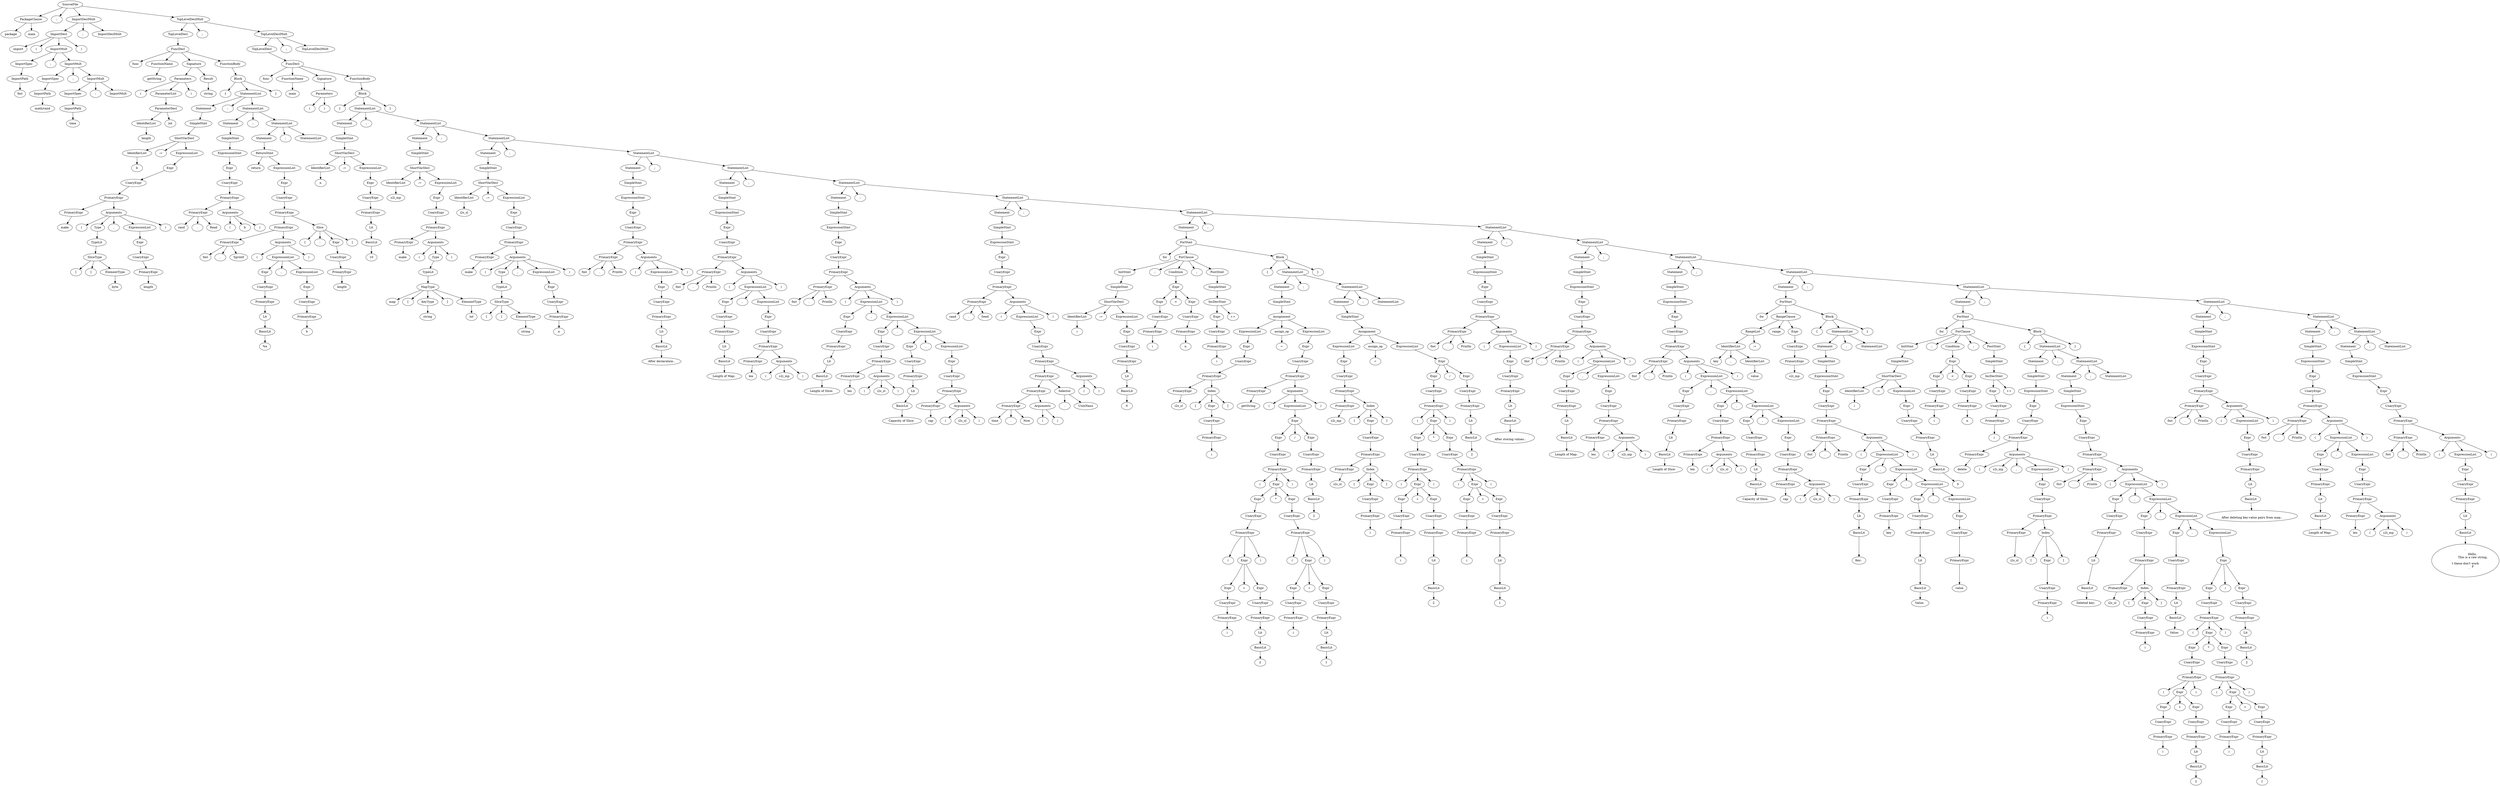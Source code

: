 digraph ParseTree {
0[label="SourceFile"]; 1[label="PackageClause"]; 0->1 ;
1[label="PackageClause"]; 2[label="package"]; 1->2 ;
1[label="PackageClause"]; 3[label="main"]; 1->3 ;
0[label="SourceFile"]; 4[label=";"]; 0->4 ;
0[label="SourceFile"]; 5[label="ImportDeclMult"]; 0->5 ;
5[label="ImportDeclMult"]; 6[label="ImportDecl"]; 5->6 ;
6[label="ImportDecl"]; 7[label="import"]; 6->7 ;
6[label="ImportDecl"]; 8[label="("]; 6->8 ;
6[label="ImportDecl"]; 9[label="ImportMult"]; 6->9 ;
9[label="ImportMult"]; 10[label="ImportSpec"]; 9->10 ;
10[label="ImportSpec"]; 11[label="ImportPath"]; 10->11 ;
11[label="ImportPath"]; 12[label="fmt"]; 11->12 ;
9[label="ImportMult"]; 13[label=";"]; 9->13 ;
9[label="ImportMult"]; 14[label="ImportMult"]; 9->14 ;
14[label="ImportMult"]; 15[label="ImportSpec"]; 14->15 ;
15[label="ImportSpec"]; 16[label="ImportPath"]; 15->16 ;
16[label="ImportPath"]; 17[label="math/rand"]; 16->17 ;
14[label="ImportMult"]; 18[label=";"]; 14->18 ;
14[label="ImportMult"]; 19[label="ImportMult"]; 14->19 ;
19[label="ImportMult"]; 20[label="ImportSpec"]; 19->20 ;
20[label="ImportSpec"]; 21[label="ImportPath"]; 20->21 ;
21[label="ImportPath"]; 22[label="time"]; 21->22 ;
19[label="ImportMult"]; 23[label=";"]; 19->23 ;
19[label="ImportMult"]; 24[label="ImportMult"]; 19->24 ;
6[label="ImportDecl"]; 25[label=")"]; 6->25 ;
5[label="ImportDeclMult"]; 26[label=";"]; 5->26 ;
5[label="ImportDeclMult"]; 27[label="ImportDeclMult"]; 5->27 ;
0[label="SourceFile"]; 28[label="TopLevelDeclMult"]; 0->28 ;
28[label="TopLevelDeclMult"]; 29[label="TopLevelDecl"]; 28->29 ;
29[label="TopLevelDecl"]; 30[label="FuncDecl"]; 29->30 ;
30[label="FuncDecl"]; 31[label="func"]; 30->31 ;
30[label="FuncDecl"]; 32[label="FunctionName"]; 30->32 ;
32[label="FunctionName"]; 33[label="getString"]; 32->33 ;
30[label="FuncDecl"]; 34[label="Signature"]; 30->34 ;
34[label="Signature"]; 35[label="Parameters"]; 34->35 ;
35[label="Parameters"]; 36[label="("]; 35->36 ;
35[label="Parameters"]; 37[label="ParameterList"]; 35->37 ;
37[label="ParameterList"]; 38[label="ParameterDecl"]; 37->38 ;
38[label="ParameterDecl"]; 39[label="IdentifierList"]; 38->39 ;
39[label="IdentifierList"]; 40[label="length"]; 39->40 ;
38[label="ParameterDecl"]; 41[label="int"]; 38->41 ;
35[label="Parameters"]; 42[label=")"]; 35->42 ;
34[label="Signature"]; 43[label="Result"]; 34->43 ;
43[label="Result"]; 44[label="string"]; 43->44 ;
30[label="FuncDecl"]; 45[label="FunctionBody"]; 30->45 ;
45[label="FunctionBody"]; 46[label="Block"]; 45->46 ;
46[label="Block"]; 47[label="{"]; 46->47 ;
46[label="Block"]; 48[label="StatementList"]; 46->48 ;
48[label="StatementList"]; 49[label="Statement"]; 48->49 ;
49[label="Statement"]; 50[label="SimpleStmt"]; 49->50 ;
50[label="SimpleStmt"]; 51[label="ShortVarDecl"]; 50->51 ;
51[label="ShortVarDecl"]; 52[label="IdentifierList"]; 51->52 ;
52[label="IdentifierList"]; 53[label="b"]; 52->53 ;
51[label="ShortVarDecl"]; 54[label=":="]; 51->54 ;
51[label="ShortVarDecl"]; 55[label="ExpressionList"]; 51->55 ;
55[label="ExpressionList"]; 56[label="Expr"]; 55->56 ;
56[label="Expr"]; 57[label="UnaryExpr"]; 56->57 ;
57[label="UnaryExpr"]; 58[label="PrimaryExpr"]; 57->58 ;
58[label="PrimaryExpr"]; 59[label="PrimaryExpr"]; 58->59 ;
59[label="PrimaryExpr"]; 60[label="make"]; 59->60 ;
58[label="PrimaryExpr"]; 61[label="Arguments"]; 58->61 ;
61[label="Arguments"]; 62[label="("]; 61->62 ;
61[label="Arguments"]; 63[label="Type"]; 61->63 ;
63[label="Type"]; 64[label="TypeLit"]; 63->64 ;
64[label="TypeLit"]; 65[label="SliceType"]; 64->65 ;
65[label="SliceType"]; 66[label="["]; 65->66 ;
65[label="SliceType"]; 67[label="]"]; 65->67 ;
65[label="SliceType"]; 68[label="ElementType"]; 65->68 ;
68[label="ElementType"]; 69[label="byte"]; 68->69 ;
61[label="Arguments"]; 70[label=","]; 61->70 ;
61[label="Arguments"]; 71[label="ExpressionList"]; 61->71 ;
71[label="ExpressionList"]; 72[label="Expr"]; 71->72 ;
72[label="Expr"]; 73[label="UnaryExpr"]; 72->73 ;
73[label="UnaryExpr"]; 74[label="PrimaryExpr"]; 73->74 ;
74[label="PrimaryExpr"]; 75[label="length"]; 74->75 ;
61[label="Arguments"]; 76[label=")"]; 61->76 ;
48[label="StatementList"]; 77[label=";"]; 48->77 ;
48[label="StatementList"]; 78[label="StatementList"]; 48->78 ;
78[label="StatementList"]; 79[label="Statement"]; 78->79 ;
79[label="Statement"]; 80[label="SimpleStmt"]; 79->80 ;
80[label="SimpleStmt"]; 81[label="ExpressionStmt"]; 80->81 ;
81[label="ExpressionStmt"]; 82[label="Expr"]; 81->82 ;
82[label="Expr"]; 83[label="UnaryExpr"]; 82->83 ;
83[label="UnaryExpr"]; 84[label="PrimaryExpr"]; 83->84 ;
84[label="PrimaryExpr"]; 85[label="PrimaryExpr"]; 84->85 ;
85[label="PrimaryExpr"]; 86[label="rand"]; 85->86 ;
85[label="PrimaryExpr"]; 87[label="."]; 85->87 ;
85[label="PrimaryExpr"]; 88[label="Read"]; 85->88 ;
84[label="PrimaryExpr"]; 89[label="Arguments"]; 84->89 ;
89[label="Arguments"]; 90[label="("]; 89->90 ;
89[label="Arguments"]; 91[label="b"]; 89->91 ;
89[label="Arguments"]; 92[label=")"]; 89->92 ;
78[label="StatementList"]; 93[label=";"]; 78->93 ;
78[label="StatementList"]; 94[label="StatementList"]; 78->94 ;
94[label="StatementList"]; 95[label="Statement"]; 94->95 ;
95[label="Statement"]; 96[label="ReturnStmt"]; 95->96 ;
96[label="ReturnStmt"]; 97[label="return"]; 96->97 ;
96[label="ReturnStmt"]; 98[label="ExpressionList"]; 96->98 ;
98[label="ExpressionList"]; 99[label="Expr"]; 98->99 ;
99[label="Expr"]; 100[label="UnaryExpr"]; 99->100 ;
100[label="UnaryExpr"]; 101[label="PrimaryExpr"]; 100->101 ;
101[label="PrimaryExpr"]; 102[label="PrimaryExpr"]; 101->102 ;
102[label="PrimaryExpr"]; 103[label="PrimaryExpr"]; 102->103 ;
103[label="PrimaryExpr"]; 104[label="fmt"]; 103->104 ;
103[label="PrimaryExpr"]; 105[label="."]; 103->105 ;
103[label="PrimaryExpr"]; 106[label="Sprintf"]; 103->106 ;
102[label="PrimaryExpr"]; 107[label="Arguments"]; 102->107 ;
107[label="Arguments"]; 108[label="("]; 107->108 ;
107[label="Arguments"]; 109[label="ExpressionList"]; 107->109 ;
109[label="ExpressionList"]; 110[label="Expr"]; 109->110 ;
110[label="Expr"]; 111[label="UnaryExpr"]; 110->111 ;
111[label="UnaryExpr"]; 112[label="PrimaryExpr"]; 111->112 ;
112[label="PrimaryExpr"]; 113[label="Lit"]; 112->113 ;
113[label="Lit"]; 114[label="BasicLit"]; 113->114 ;
114[label="BasicLit"]; 115[label="%x"]; 114->115 ;
109[label="ExpressionList"]; 116[label=","]; 109->116 ;
109[label="ExpressionList"]; 117[label="ExpressionList"]; 109->117 ;
117[label="ExpressionList"]; 118[label="Expr"]; 117->118 ;
118[label="Expr"]; 119[label="UnaryExpr"]; 118->119 ;
119[label="UnaryExpr"]; 120[label="PrimaryExpr"]; 119->120 ;
120[label="PrimaryExpr"]; 121[label="b"]; 120->121 ;
107[label="Arguments"]; 122[label=")"]; 107->122 ;
101[label="PrimaryExpr"]; 123[label="Slice"]; 101->123 ;
123[label="Slice"]; 124[label="["]; 123->124 ;
123[label="Slice"]; 125[label=":"]; 123->125 ;
123[label="Slice"]; 126[label="Expr"]; 123->126 ;
126[label="Expr"]; 127[label="UnaryExpr"]; 126->127 ;
127[label="UnaryExpr"]; 128[label="PrimaryExpr"]; 127->128 ;
128[label="PrimaryExpr"]; 129[label="length"]; 128->129 ;
123[label="Slice"]; 130[label="]"]; 123->130 ;
94[label="StatementList"]; 131[label=";"]; 94->131 ;
94[label="StatementList"]; 132[label="StatementList"]; 94->132 ;
46[label="Block"]; 133[label="}"]; 46->133 ;
28[label="TopLevelDeclMult"]; 134[label=";"]; 28->134 ;
28[label="TopLevelDeclMult"]; 135[label="TopLevelDeclMult"]; 28->135 ;
135[label="TopLevelDeclMult"]; 136[label="TopLevelDecl"]; 135->136 ;
136[label="TopLevelDecl"]; 137[label="FuncDecl"]; 136->137 ;
137[label="FuncDecl"]; 138[label="func"]; 137->138 ;
137[label="FuncDecl"]; 139[label="FunctionName"]; 137->139 ;
139[label="FunctionName"]; 140[label="main"]; 139->140 ;
137[label="FuncDecl"]; 141[label="Signature"]; 137->141 ;
141[label="Signature"]; 142[label="Parameters"]; 141->142 ;
142[label="Parameters"]; 143[label="("]; 142->143 ;
142[label="Parameters"]; 144[label=")"]; 142->144 ;
137[label="FuncDecl"]; 145[label="FunctionBody"]; 137->145 ;
145[label="FunctionBody"]; 146[label="Block"]; 145->146 ;
146[label="Block"]; 147[label="{"]; 146->147 ;
146[label="Block"]; 148[label="StatementList"]; 146->148 ;
148[label="StatementList"]; 149[label="Statement"]; 148->149 ;
149[label="Statement"]; 150[label="SimpleStmt"]; 149->150 ;
150[label="SimpleStmt"]; 151[label="ShortVarDecl"]; 150->151 ;
151[label="ShortVarDecl"]; 152[label="IdentifierList"]; 151->152 ;
152[label="IdentifierList"]; 153[label="n"]; 152->153 ;
151[label="ShortVarDecl"]; 154[label=":="]; 151->154 ;
151[label="ShortVarDecl"]; 155[label="ExpressionList"]; 151->155 ;
155[label="ExpressionList"]; 156[label="Expr"]; 155->156 ;
156[label="Expr"]; 157[label="UnaryExpr"]; 156->157 ;
157[label="UnaryExpr"]; 158[label="PrimaryExpr"]; 157->158 ;
158[label="PrimaryExpr"]; 159[label="Lit"]; 158->159 ;
159[label="Lit"]; 160[label="BasicLit"]; 159->160 ;
160[label="BasicLit"]; 161[label="10"]; 160->161 ;
148[label="StatementList"]; 162[label=";"]; 148->162 ;
148[label="StatementList"]; 163[label="StatementList"]; 148->163 ;
163[label="StatementList"]; 164[label="Statement"]; 163->164 ;
164[label="Statement"]; 165[label="SimpleStmt"]; 164->165 ;
165[label="SimpleStmt"]; 166[label="ShortVarDecl"]; 165->166 ;
166[label="ShortVarDecl"]; 167[label="IdentifierList"]; 166->167 ;
167[label="IdentifierList"]; 168[label="s2i_mp"]; 167->168 ;
166[label="ShortVarDecl"]; 169[label=":="]; 166->169 ;
166[label="ShortVarDecl"]; 170[label="ExpressionList"]; 166->170 ;
170[label="ExpressionList"]; 171[label="Expr"]; 170->171 ;
171[label="Expr"]; 172[label="UnaryExpr"]; 171->172 ;
172[label="UnaryExpr"]; 173[label="PrimaryExpr"]; 172->173 ;
173[label="PrimaryExpr"]; 174[label="PrimaryExpr"]; 173->174 ;
174[label="PrimaryExpr"]; 175[label="make"]; 174->175 ;
173[label="PrimaryExpr"]; 176[label="Arguments"]; 173->176 ;
176[label="Arguments"]; 177[label="("]; 176->177 ;
176[label="Arguments"]; 178[label="Type"]; 176->178 ;
178[label="Type"]; 179[label="TypeLit"]; 178->179 ;
179[label="TypeLit"]; 180[label="MapType"]; 179->180 ;
180[label="MapType"]; 181[label="map"]; 180->181 ;
180[label="MapType"]; 182[label="["]; 180->182 ;
180[label="MapType"]; 183[label="KeyType"]; 180->183 ;
183[label="KeyType"]; 184[label="string"]; 183->184 ;
180[label="MapType"]; 185[label="]"]; 180->185 ;
180[label="MapType"]; 186[label="ElementType"]; 180->186 ;
186[label="ElementType"]; 187[label="int"]; 186->187 ;
176[label="Arguments"]; 188[label=")"]; 176->188 ;
163[label="StatementList"]; 189[label=";"]; 163->189 ;
163[label="StatementList"]; 190[label="StatementList"]; 163->190 ;
190[label="StatementList"]; 191[label="Statement"]; 190->191 ;
191[label="Statement"]; 192[label="SimpleStmt"]; 191->192 ;
192[label="SimpleStmt"]; 193[label="ShortVarDecl"]; 192->193 ;
193[label="ShortVarDecl"]; 194[label="IdentifierList"]; 193->194 ;
194[label="IdentifierList"]; 195[label="i2s_sl"]; 194->195 ;
193[label="ShortVarDecl"]; 196[label=":="]; 193->196 ;
193[label="ShortVarDecl"]; 197[label="ExpressionList"]; 193->197 ;
197[label="ExpressionList"]; 198[label="Expr"]; 197->198 ;
198[label="Expr"]; 199[label="UnaryExpr"]; 198->199 ;
199[label="UnaryExpr"]; 200[label="PrimaryExpr"]; 199->200 ;
200[label="PrimaryExpr"]; 201[label="PrimaryExpr"]; 200->201 ;
201[label="PrimaryExpr"]; 202[label="make"]; 201->202 ;
200[label="PrimaryExpr"]; 203[label="Arguments"]; 200->203 ;
203[label="Arguments"]; 204[label="("]; 203->204 ;
203[label="Arguments"]; 205[label="Type"]; 203->205 ;
205[label="Type"]; 206[label="TypeLit"]; 205->206 ;
206[label="TypeLit"]; 207[label="SliceType"]; 206->207 ;
207[label="SliceType"]; 208[label="["]; 207->208 ;
207[label="SliceType"]; 209[label="]"]; 207->209 ;
207[label="SliceType"]; 210[label="ElementType"]; 207->210 ;
210[label="ElementType"]; 211[label="string"]; 210->211 ;
203[label="Arguments"]; 212[label=","]; 203->212 ;
203[label="Arguments"]; 213[label="ExpressionList"]; 203->213 ;
213[label="ExpressionList"]; 214[label="Expr"]; 213->214 ;
214[label="Expr"]; 215[label="UnaryExpr"]; 214->215 ;
215[label="UnaryExpr"]; 216[label="PrimaryExpr"]; 215->216 ;
216[label="PrimaryExpr"]; 217[label="n"]; 216->217 ;
203[label="Arguments"]; 218[label=")"]; 203->218 ;
190[label="StatementList"]; 219[label=";"]; 190->219 ;
190[label="StatementList"]; 220[label="StatementList"]; 190->220 ;
220[label="StatementList"]; 221[label="Statement"]; 220->221 ;
221[label="Statement"]; 222[label="SimpleStmt"]; 221->222 ;
222[label="SimpleStmt"]; 223[label="ExpressionStmt"]; 222->223 ;
223[label="ExpressionStmt"]; 224[label="Expr"]; 223->224 ;
224[label="Expr"]; 225[label="UnaryExpr"]; 224->225 ;
225[label="UnaryExpr"]; 226[label="PrimaryExpr"]; 225->226 ;
226[label="PrimaryExpr"]; 227[label="PrimaryExpr"]; 226->227 ;
227[label="PrimaryExpr"]; 228[label="fmt"]; 227->228 ;
227[label="PrimaryExpr"]; 229[label="."]; 227->229 ;
227[label="PrimaryExpr"]; 230[label="Println"]; 227->230 ;
226[label="PrimaryExpr"]; 231[label="Arguments"]; 226->231 ;
231[label="Arguments"]; 232[label="("]; 231->232 ;
231[label="Arguments"]; 233[label="ExpressionList"]; 231->233 ;
233[label="ExpressionList"]; 234[label="Expr"]; 233->234 ;
234[label="Expr"]; 235[label="UnaryExpr"]; 234->235 ;
235[label="UnaryExpr"]; 236[label="PrimaryExpr"]; 235->236 ;
236[label="PrimaryExpr"]; 237[label="Lit"]; 236->237 ;
237[label="Lit"]; 238[label="BasicLit"]; 237->238 ;
238[label="BasicLit"]; 239[label="After declaration.."]; 238->239 ;
231[label="Arguments"]; 240[label=")"]; 231->240 ;
220[label="StatementList"]; 241[label=";"]; 220->241 ;
220[label="StatementList"]; 242[label="StatementList"]; 220->242 ;
242[label="StatementList"]; 243[label="Statement"]; 242->243 ;
243[label="Statement"]; 244[label="SimpleStmt"]; 243->244 ;
244[label="SimpleStmt"]; 245[label="ExpressionStmt"]; 244->245 ;
245[label="ExpressionStmt"]; 246[label="Expr"]; 245->246 ;
246[label="Expr"]; 247[label="UnaryExpr"]; 246->247 ;
247[label="UnaryExpr"]; 248[label="PrimaryExpr"]; 247->248 ;
248[label="PrimaryExpr"]; 249[label="PrimaryExpr"]; 248->249 ;
249[label="PrimaryExpr"]; 250[label="fmt"]; 249->250 ;
249[label="PrimaryExpr"]; 251[label="."]; 249->251 ;
249[label="PrimaryExpr"]; 252[label="Println"]; 249->252 ;
248[label="PrimaryExpr"]; 253[label="Arguments"]; 248->253 ;
253[label="Arguments"]; 254[label="("]; 253->254 ;
253[label="Arguments"]; 255[label="ExpressionList"]; 253->255 ;
255[label="ExpressionList"]; 256[label="Expr"]; 255->256 ;
256[label="Expr"]; 257[label="UnaryExpr"]; 256->257 ;
257[label="UnaryExpr"]; 258[label="PrimaryExpr"]; 257->258 ;
258[label="PrimaryExpr"]; 259[label="Lit"]; 258->259 ;
259[label="Lit"]; 260[label="BasicLit"]; 259->260 ;
260[label="BasicLit"]; 261[label="Length of Map: "]; 260->261 ;
255[label="ExpressionList"]; 262[label=","]; 255->262 ;
255[label="ExpressionList"]; 263[label="ExpressionList"]; 255->263 ;
263[label="ExpressionList"]; 264[label="Expr"]; 263->264 ;
264[label="Expr"]; 265[label="UnaryExpr"]; 264->265 ;
265[label="UnaryExpr"]; 266[label="PrimaryExpr"]; 265->266 ;
266[label="PrimaryExpr"]; 267[label="PrimaryExpr"]; 266->267 ;
267[label="PrimaryExpr"]; 268[label="len"]; 267->268 ;
266[label="PrimaryExpr"]; 269[label="Arguments"]; 266->269 ;
269[label="Arguments"]; 270[label="("]; 269->270 ;
269[label="Arguments"]; 271[label="s2i_mp"]; 269->271 ;
269[label="Arguments"]; 272[label=")"]; 269->272 ;
253[label="Arguments"]; 273[label=")"]; 253->273 ;
242[label="StatementList"]; 274[label=";"]; 242->274 ;
242[label="StatementList"]; 275[label="StatementList"]; 242->275 ;
275[label="StatementList"]; 276[label="Statement"]; 275->276 ;
276[label="Statement"]; 277[label="SimpleStmt"]; 276->277 ;
277[label="SimpleStmt"]; 278[label="ExpressionStmt"]; 277->278 ;
278[label="ExpressionStmt"]; 279[label="Expr"]; 278->279 ;
279[label="Expr"]; 280[label="UnaryExpr"]; 279->280 ;
280[label="UnaryExpr"]; 281[label="PrimaryExpr"]; 280->281 ;
281[label="PrimaryExpr"]; 282[label="PrimaryExpr"]; 281->282 ;
282[label="PrimaryExpr"]; 283[label="fmt"]; 282->283 ;
282[label="PrimaryExpr"]; 284[label="."]; 282->284 ;
282[label="PrimaryExpr"]; 285[label="Println"]; 282->285 ;
281[label="PrimaryExpr"]; 286[label="Arguments"]; 281->286 ;
286[label="Arguments"]; 287[label="("]; 286->287 ;
286[label="Arguments"]; 288[label="ExpressionList"]; 286->288 ;
288[label="ExpressionList"]; 289[label="Expr"]; 288->289 ;
289[label="Expr"]; 290[label="UnaryExpr"]; 289->290 ;
290[label="UnaryExpr"]; 291[label="PrimaryExpr"]; 290->291 ;
291[label="PrimaryExpr"]; 292[label="Lit"]; 291->292 ;
292[label="Lit"]; 293[label="BasicLit"]; 292->293 ;
293[label="BasicLit"]; 294[label="Length of Slice: "]; 293->294 ;
288[label="ExpressionList"]; 295[label=","]; 288->295 ;
288[label="ExpressionList"]; 296[label="ExpressionList"]; 288->296 ;
296[label="ExpressionList"]; 297[label="Expr"]; 296->297 ;
297[label="Expr"]; 298[label="UnaryExpr"]; 297->298 ;
298[label="UnaryExpr"]; 299[label="PrimaryExpr"]; 298->299 ;
299[label="PrimaryExpr"]; 300[label="PrimaryExpr"]; 299->300 ;
300[label="PrimaryExpr"]; 301[label="len"]; 300->301 ;
299[label="PrimaryExpr"]; 302[label="Arguments"]; 299->302 ;
302[label="Arguments"]; 303[label="("]; 302->303 ;
302[label="Arguments"]; 304[label="i2s_sl"]; 302->304 ;
302[label="Arguments"]; 305[label=")"]; 302->305 ;
296[label="ExpressionList"]; 306[label=","]; 296->306 ;
296[label="ExpressionList"]; 307[label="ExpressionList"]; 296->307 ;
307[label="ExpressionList"]; 308[label="Expr"]; 307->308 ;
308[label="Expr"]; 309[label="UnaryExpr"]; 308->309 ;
309[label="UnaryExpr"]; 310[label="PrimaryExpr"]; 309->310 ;
310[label="PrimaryExpr"]; 311[label="Lit"]; 310->311 ;
311[label="Lit"]; 312[label="BasicLit"]; 311->312 ;
312[label="BasicLit"]; 313[label="Capacity of Slice: "]; 312->313 ;
307[label="ExpressionList"]; 314[label=","]; 307->314 ;
307[label="ExpressionList"]; 315[label="ExpressionList"]; 307->315 ;
315[label="ExpressionList"]; 316[label="Expr"]; 315->316 ;
316[label="Expr"]; 317[label="UnaryExpr"]; 316->317 ;
317[label="UnaryExpr"]; 318[label="PrimaryExpr"]; 317->318 ;
318[label="PrimaryExpr"]; 319[label="PrimaryExpr"]; 318->319 ;
319[label="PrimaryExpr"]; 320[label="cap"]; 319->320 ;
318[label="PrimaryExpr"]; 321[label="Arguments"]; 318->321 ;
321[label="Arguments"]; 322[label="("]; 321->322 ;
321[label="Arguments"]; 323[label="i2s_sl"]; 321->323 ;
321[label="Arguments"]; 324[label=")"]; 321->324 ;
286[label="Arguments"]; 325[label=")"]; 286->325 ;
275[label="StatementList"]; 326[label=";"]; 275->326 ;
275[label="StatementList"]; 327[label="StatementList"]; 275->327 ;
327[label="StatementList"]; 328[label="Statement"]; 327->328 ;
328[label="Statement"]; 329[label="SimpleStmt"]; 328->329 ;
329[label="SimpleStmt"]; 330[label="ExpressionStmt"]; 329->330 ;
330[label="ExpressionStmt"]; 331[label="Expr"]; 330->331 ;
331[label="Expr"]; 332[label="UnaryExpr"]; 331->332 ;
332[label="UnaryExpr"]; 333[label="PrimaryExpr"]; 332->333 ;
333[label="PrimaryExpr"]; 334[label="PrimaryExpr"]; 333->334 ;
334[label="PrimaryExpr"]; 335[label="rand"]; 334->335 ;
334[label="PrimaryExpr"]; 336[label="."]; 334->336 ;
334[label="PrimaryExpr"]; 337[label="Seed"]; 334->337 ;
333[label="PrimaryExpr"]; 338[label="Arguments"]; 333->338 ;
338[label="Arguments"]; 339[label="("]; 338->339 ;
338[label="Arguments"]; 340[label="ExpressionList"]; 338->340 ;
340[label="ExpressionList"]; 341[label="Expr"]; 340->341 ;
341[label="Expr"]; 342[label="UnaryExpr"]; 341->342 ;
342[label="UnaryExpr"]; 343[label="PrimaryExpr"]; 342->343 ;
343[label="PrimaryExpr"]; 344[label="PrimaryExpr"]; 343->344 ;
344[label="PrimaryExpr"]; 345[label="PrimaryExpr"]; 344->345 ;
345[label="PrimaryExpr"]; 346[label="PrimaryExpr"]; 345->346 ;
346[label="PrimaryExpr"]; 347[label="time"]; 346->347 ;
346[label="PrimaryExpr"]; 348[label="."]; 346->348 ;
346[label="PrimaryExpr"]; 349[label="Now"]; 346->349 ;
345[label="PrimaryExpr"]; 350[label="Arguments"]; 345->350 ;
350[label="Arguments"]; 351[label="("]; 350->351 ;
350[label="Arguments"]; 352[label=")"]; 350->352 ;
344[label="PrimaryExpr"]; 353[label="Selector"]; 344->353 ;
353[label="Selector"]; 354[label="."]; 353->354 ;
353[label="Selector"]; 355[label="UnixNano"]; 353->355 ;
343[label="PrimaryExpr"]; 356[label="Arguments"]; 343->356 ;
356[label="Arguments"]; 357[label="("]; 356->357 ;
356[label="Arguments"]; 358[label=")"]; 356->358 ;
338[label="Arguments"]; 359[label=")"]; 338->359 ;
327[label="StatementList"]; 360[label=";"]; 327->360 ;
327[label="StatementList"]; 361[label="StatementList"]; 327->361 ;
361[label="StatementList"]; 362[label="Statement"]; 361->362 ;
362[label="Statement"]; 363[label="ForStmt"]; 362->363 ;
363[label="ForStmt"]; 364[label="for"]; 363->364 ;
363[label="ForStmt"]; 365[label="ForClause"]; 363->365 ;
365[label="ForClause"]; 366[label="InitStmt"]; 365->366 ;
366[label="InitStmt"]; 367[label="SimpleStmt"]; 366->367 ;
367[label="SimpleStmt"]; 368[label="ShortVarDecl"]; 367->368 ;
368[label="ShortVarDecl"]; 369[label="IdentifierList"]; 368->369 ;
369[label="IdentifierList"]; 370[label="i"]; 369->370 ;
368[label="ShortVarDecl"]; 371[label=":="]; 368->371 ;
368[label="ShortVarDecl"]; 372[label="ExpressionList"]; 368->372 ;
372[label="ExpressionList"]; 373[label="Expr"]; 372->373 ;
373[label="Expr"]; 374[label="UnaryExpr"]; 373->374 ;
374[label="UnaryExpr"]; 375[label="PrimaryExpr"]; 374->375 ;
375[label="PrimaryExpr"]; 376[label="Lit"]; 375->376 ;
376[label="Lit"]; 377[label="BasicLit"]; 376->377 ;
377[label="BasicLit"]; 378[label="0"]; 377->378 ;
365[label="ForClause"]; 379[label=";"]; 365->379 ;
365[label="ForClause"]; 380[label="Condition"]; 365->380 ;
380[label="Condition"]; 381[label="Expr"]; 380->381 ;
381[label="Expr"]; 382[label="Expr"]; 381->382 ;
382[label="Expr"]; 383[label="UnaryExpr"]; 382->383 ;
383[label="UnaryExpr"]; 384[label="PrimaryExpr"]; 383->384 ;
384[label="PrimaryExpr"]; 385[label="i"]; 384->385 ;
381[label="Expr"]; 386[label="<"]; 381->386 ;
381[label="Expr"]; 387[label="Expr"]; 381->387 ;
387[label="Expr"]; 388[label="UnaryExpr"]; 387->388 ;
388[label="UnaryExpr"]; 389[label="PrimaryExpr"]; 388->389 ;
389[label="PrimaryExpr"]; 390[label="n"]; 389->390 ;
365[label="ForClause"]; 391[label=";"]; 365->391 ;
365[label="ForClause"]; 392[label="PostStmt"]; 365->392 ;
392[label="PostStmt"]; 393[label="SimpleStmt"]; 392->393 ;
393[label="SimpleStmt"]; 394[label="IncDecStmt"]; 393->394 ;
394[label="IncDecStmt"]; 395[label="Expr"]; 394->395 ;
395[label="Expr"]; 396[label="UnaryExpr"]; 395->396 ;
396[label="UnaryExpr"]; 397[label="PrimaryExpr"]; 396->397 ;
397[label="PrimaryExpr"]; 398[label="i"]; 397->398 ;
394[label="IncDecStmt"]; 399[label="++"]; 394->399 ;
363[label="ForStmt"]; 400[label="Block"]; 363->400 ;
400[label="Block"]; 401[label="{"]; 400->401 ;
400[label="Block"]; 402[label="StatementList"]; 400->402 ;
402[label="StatementList"]; 403[label="Statement"]; 402->403 ;
403[label="Statement"]; 404[label="SimpleStmt"]; 403->404 ;
404[label="SimpleStmt"]; 405[label="Assignment"]; 404->405 ;
405[label="Assignment"]; 406[label="ExpressionList"]; 405->406 ;
406[label="ExpressionList"]; 407[label="Expr"]; 406->407 ;
407[label="Expr"]; 408[label="UnaryExpr"]; 407->408 ;
408[label="UnaryExpr"]; 409[label="PrimaryExpr"]; 408->409 ;
409[label="PrimaryExpr"]; 410[label="PrimaryExpr"]; 409->410 ;
410[label="PrimaryExpr"]; 411[label="i2s_sl"]; 410->411 ;
409[label="PrimaryExpr"]; 412[label="Index"]; 409->412 ;
412[label="Index"]; 413[label="["]; 412->413 ;
412[label="Index"]; 414[label="Expr"]; 412->414 ;
414[label="Expr"]; 415[label="UnaryExpr"]; 414->415 ;
415[label="UnaryExpr"]; 416[label="PrimaryExpr"]; 415->416 ;
416[label="PrimaryExpr"]; 417[label="i"]; 416->417 ;
412[label="Index"]; 418[label="]"]; 412->418 ;
405[label="Assignment"]; 419[label="assign_op"]; 405->419 ;
419[label="assign_op"]; 420[label="="]; 419->420 ;
405[label="Assignment"]; 421[label="ExpressionList"]; 405->421 ;
421[label="ExpressionList"]; 422[label="Expr"]; 421->422 ;
422[label="Expr"]; 423[label="UnaryExpr"]; 422->423 ;
423[label="UnaryExpr"]; 424[label="PrimaryExpr"]; 423->424 ;
424[label="PrimaryExpr"]; 425[label="PrimaryExpr"]; 424->425 ;
425[label="PrimaryExpr"]; 426[label="getString"]; 425->426 ;
424[label="PrimaryExpr"]; 427[label="Arguments"]; 424->427 ;
427[label="Arguments"]; 428[label="("]; 427->428 ;
427[label="Arguments"]; 429[label="ExpressionList"]; 427->429 ;
429[label="ExpressionList"]; 430[label="Expr"]; 429->430 ;
430[label="Expr"]; 431[label="Expr"]; 430->431 ;
431[label="Expr"]; 432[label="UnaryExpr"]; 431->432 ;
432[label="UnaryExpr"]; 433[label="PrimaryExpr"]; 432->433 ;
433[label="PrimaryExpr"]; 434[label="("]; 433->434 ;
433[label="PrimaryExpr"]; 435[label="Expr"]; 433->435 ;
435[label="Expr"]; 436[label="Expr"]; 435->436 ;
436[label="Expr"]; 437[label="UnaryExpr"]; 436->437 ;
437[label="UnaryExpr"]; 438[label="PrimaryExpr"]; 437->438 ;
438[label="PrimaryExpr"]; 439[label="("]; 438->439 ;
438[label="PrimaryExpr"]; 440[label="Expr"]; 438->440 ;
440[label="Expr"]; 441[label="Expr"]; 440->441 ;
441[label="Expr"]; 442[label="UnaryExpr"]; 441->442 ;
442[label="UnaryExpr"]; 443[label="PrimaryExpr"]; 442->443 ;
443[label="PrimaryExpr"]; 444[label="i"]; 443->444 ;
440[label="Expr"]; 445[label="+"]; 440->445 ;
440[label="Expr"]; 446[label="Expr"]; 440->446 ;
446[label="Expr"]; 447[label="UnaryExpr"]; 446->447 ;
447[label="UnaryExpr"]; 448[label="PrimaryExpr"]; 447->448 ;
448[label="PrimaryExpr"]; 449[label="Lit"]; 448->449 ;
449[label="Lit"]; 450[label="BasicLit"]; 449->450 ;
450[label="BasicLit"]; 451[label="2"]; 450->451 ;
438[label="PrimaryExpr"]; 452[label=")"]; 438->452 ;
435[label="Expr"]; 453[label="*"]; 435->453 ;
435[label="Expr"]; 454[label="Expr"]; 435->454 ;
454[label="Expr"]; 455[label="UnaryExpr"]; 454->455 ;
455[label="UnaryExpr"]; 456[label="PrimaryExpr"]; 455->456 ;
456[label="PrimaryExpr"]; 457[label="("]; 456->457 ;
456[label="PrimaryExpr"]; 458[label="Expr"]; 456->458 ;
458[label="Expr"]; 459[label="Expr"]; 458->459 ;
459[label="Expr"]; 460[label="UnaryExpr"]; 459->460 ;
460[label="UnaryExpr"]; 461[label="PrimaryExpr"]; 460->461 ;
461[label="PrimaryExpr"]; 462[label="i"]; 461->462 ;
458[label="Expr"]; 463[label="+"]; 458->463 ;
458[label="Expr"]; 464[label="Expr"]; 458->464 ;
464[label="Expr"]; 465[label="UnaryExpr"]; 464->465 ;
465[label="UnaryExpr"]; 466[label="PrimaryExpr"]; 465->466 ;
466[label="PrimaryExpr"]; 467[label="Lit"]; 466->467 ;
467[label="Lit"]; 468[label="BasicLit"]; 467->468 ;
468[label="BasicLit"]; 469[label="1"]; 468->469 ;
456[label="PrimaryExpr"]; 470[label=")"]; 456->470 ;
433[label="PrimaryExpr"]; 471[label=")"]; 433->471 ;
430[label="Expr"]; 472[label="/"]; 430->472 ;
430[label="Expr"]; 473[label="Expr"]; 430->473 ;
473[label="Expr"]; 474[label="UnaryExpr"]; 473->474 ;
474[label="UnaryExpr"]; 475[label="PrimaryExpr"]; 474->475 ;
475[label="PrimaryExpr"]; 476[label="Lit"]; 475->476 ;
476[label="Lit"]; 477[label="BasicLit"]; 476->477 ;
477[label="BasicLit"]; 478[label="2"]; 477->478 ;
427[label="Arguments"]; 479[label=")"]; 427->479 ;
402[label="StatementList"]; 480[label=";"]; 402->480 ;
402[label="StatementList"]; 481[label="StatementList"]; 402->481 ;
481[label="StatementList"]; 482[label="Statement"]; 481->482 ;
482[label="Statement"]; 483[label="SimpleStmt"]; 482->483 ;
483[label="SimpleStmt"]; 484[label="Assignment"]; 483->484 ;
484[label="Assignment"]; 485[label="ExpressionList"]; 484->485 ;
485[label="ExpressionList"]; 486[label="Expr"]; 485->486 ;
486[label="Expr"]; 487[label="UnaryExpr"]; 486->487 ;
487[label="UnaryExpr"]; 488[label="PrimaryExpr"]; 487->488 ;
488[label="PrimaryExpr"]; 489[label="PrimaryExpr"]; 488->489 ;
489[label="PrimaryExpr"]; 490[label="s2i_mp"]; 489->490 ;
488[label="PrimaryExpr"]; 491[label="Index"]; 488->491 ;
491[label="Index"]; 492[label="["]; 491->492 ;
491[label="Index"]; 493[label="Expr"]; 491->493 ;
493[label="Expr"]; 494[label="UnaryExpr"]; 493->494 ;
494[label="UnaryExpr"]; 495[label="PrimaryExpr"]; 494->495 ;
495[label="PrimaryExpr"]; 496[label="PrimaryExpr"]; 495->496 ;
496[label="PrimaryExpr"]; 497[label="i2s_sl"]; 496->497 ;
495[label="PrimaryExpr"]; 498[label="Index"]; 495->498 ;
498[label="Index"]; 499[label="["]; 498->499 ;
498[label="Index"]; 500[label="Expr"]; 498->500 ;
500[label="Expr"]; 501[label="UnaryExpr"]; 500->501 ;
501[label="UnaryExpr"]; 502[label="PrimaryExpr"]; 501->502 ;
502[label="PrimaryExpr"]; 503[label="i"]; 502->503 ;
498[label="Index"]; 504[label="]"]; 498->504 ;
491[label="Index"]; 505[label="]"]; 491->505 ;
484[label="Assignment"]; 506[label="assign_op"]; 484->506 ;
506[label="assign_op"]; 507[label="="]; 506->507 ;
484[label="Assignment"]; 508[label="ExpressionList"]; 484->508 ;
508[label="ExpressionList"]; 509[label="Expr"]; 508->509 ;
509[label="Expr"]; 510[label="Expr"]; 509->510 ;
510[label="Expr"]; 511[label="UnaryExpr"]; 510->511 ;
511[label="UnaryExpr"]; 512[label="PrimaryExpr"]; 511->512 ;
512[label="PrimaryExpr"]; 513[label="("]; 512->513 ;
512[label="PrimaryExpr"]; 514[label="Expr"]; 512->514 ;
514[label="Expr"]; 515[label="Expr"]; 514->515 ;
515[label="Expr"]; 516[label="UnaryExpr"]; 515->516 ;
516[label="UnaryExpr"]; 517[label="PrimaryExpr"]; 516->517 ;
517[label="PrimaryExpr"]; 518[label="("]; 517->518 ;
517[label="PrimaryExpr"]; 519[label="Expr"]; 517->519 ;
519[label="Expr"]; 520[label="Expr"]; 519->520 ;
520[label="Expr"]; 521[label="UnaryExpr"]; 520->521 ;
521[label="UnaryExpr"]; 522[label="PrimaryExpr"]; 521->522 ;
522[label="PrimaryExpr"]; 523[label="i"]; 522->523 ;
519[label="Expr"]; 524[label="+"]; 519->524 ;
519[label="Expr"]; 525[label="Expr"]; 519->525 ;
525[label="Expr"]; 526[label="UnaryExpr"]; 525->526 ;
526[label="UnaryExpr"]; 527[label="PrimaryExpr"]; 526->527 ;
527[label="PrimaryExpr"]; 528[label="Lit"]; 527->528 ;
528[label="Lit"]; 529[label="BasicLit"]; 528->529 ;
529[label="BasicLit"]; 530[label="2"]; 529->530 ;
517[label="PrimaryExpr"]; 531[label=")"]; 517->531 ;
514[label="Expr"]; 532[label="*"]; 514->532 ;
514[label="Expr"]; 533[label="Expr"]; 514->533 ;
533[label="Expr"]; 534[label="UnaryExpr"]; 533->534 ;
534[label="UnaryExpr"]; 535[label="PrimaryExpr"]; 534->535 ;
535[label="PrimaryExpr"]; 536[label="("]; 535->536 ;
535[label="PrimaryExpr"]; 537[label="Expr"]; 535->537 ;
537[label="Expr"]; 538[label="Expr"]; 537->538 ;
538[label="Expr"]; 539[label="UnaryExpr"]; 538->539 ;
539[label="UnaryExpr"]; 540[label="PrimaryExpr"]; 539->540 ;
540[label="PrimaryExpr"]; 541[label="i"]; 540->541 ;
537[label="Expr"]; 542[label="+"]; 537->542 ;
537[label="Expr"]; 543[label="Expr"]; 537->543 ;
543[label="Expr"]; 544[label="UnaryExpr"]; 543->544 ;
544[label="UnaryExpr"]; 545[label="PrimaryExpr"]; 544->545 ;
545[label="PrimaryExpr"]; 546[label="Lit"]; 545->546 ;
546[label="Lit"]; 547[label="BasicLit"]; 546->547 ;
547[label="BasicLit"]; 548[label="1"]; 547->548 ;
535[label="PrimaryExpr"]; 549[label=")"]; 535->549 ;
512[label="PrimaryExpr"]; 550[label=")"]; 512->550 ;
509[label="Expr"]; 551[label="/"]; 509->551 ;
509[label="Expr"]; 552[label="Expr"]; 509->552 ;
552[label="Expr"]; 553[label="UnaryExpr"]; 552->553 ;
553[label="UnaryExpr"]; 554[label="PrimaryExpr"]; 553->554 ;
554[label="PrimaryExpr"]; 555[label="Lit"]; 554->555 ;
555[label="Lit"]; 556[label="BasicLit"]; 555->556 ;
556[label="BasicLit"]; 557[label="2"]; 556->557 ;
481[label="StatementList"]; 558[label=";"]; 481->558 ;
481[label="StatementList"]; 559[label="StatementList"]; 481->559 ;
400[label="Block"]; 560[label="}"]; 400->560 ;
361[label="StatementList"]; 561[label=";"]; 361->561 ;
361[label="StatementList"]; 562[label="StatementList"]; 361->562 ;
562[label="StatementList"]; 563[label="Statement"]; 562->563 ;
563[label="Statement"]; 564[label="SimpleStmt"]; 563->564 ;
564[label="SimpleStmt"]; 565[label="ExpressionStmt"]; 564->565 ;
565[label="ExpressionStmt"]; 566[label="Expr"]; 565->566 ;
566[label="Expr"]; 567[label="UnaryExpr"]; 566->567 ;
567[label="UnaryExpr"]; 568[label="PrimaryExpr"]; 567->568 ;
568[label="PrimaryExpr"]; 569[label="PrimaryExpr"]; 568->569 ;
569[label="PrimaryExpr"]; 570[label="fmt"]; 569->570 ;
569[label="PrimaryExpr"]; 571[label="."]; 569->571 ;
569[label="PrimaryExpr"]; 572[label="Println"]; 569->572 ;
568[label="PrimaryExpr"]; 573[label="Arguments"]; 568->573 ;
573[label="Arguments"]; 574[label="("]; 573->574 ;
573[label="Arguments"]; 575[label="ExpressionList"]; 573->575 ;
575[label="ExpressionList"]; 576[label="Expr"]; 575->576 ;
576[label="Expr"]; 577[label="UnaryExpr"]; 576->577 ;
577[label="UnaryExpr"]; 578[label="PrimaryExpr"]; 577->578 ;
578[label="PrimaryExpr"]; 579[label="Lit"]; 578->579 ;
579[label="Lit"]; 580[label="BasicLit"]; 579->580 ;
580[label="BasicLit"]; 581[label="\nAfter storing values.."]; 580->581 ;
573[label="Arguments"]; 582[label=")"]; 573->582 ;
562[label="StatementList"]; 583[label=";"]; 562->583 ;
562[label="StatementList"]; 584[label="StatementList"]; 562->584 ;
584[label="StatementList"]; 585[label="Statement"]; 584->585 ;
585[label="Statement"]; 586[label="SimpleStmt"]; 585->586 ;
586[label="SimpleStmt"]; 587[label="ExpressionStmt"]; 586->587 ;
587[label="ExpressionStmt"]; 588[label="Expr"]; 587->588 ;
588[label="Expr"]; 589[label="UnaryExpr"]; 588->589 ;
589[label="UnaryExpr"]; 590[label="PrimaryExpr"]; 589->590 ;
590[label="PrimaryExpr"]; 591[label="PrimaryExpr"]; 590->591 ;
591[label="PrimaryExpr"]; 592[label="fmt"]; 591->592 ;
591[label="PrimaryExpr"]; 593[label="."]; 591->593 ;
591[label="PrimaryExpr"]; 594[label="Println"]; 591->594 ;
590[label="PrimaryExpr"]; 595[label="Arguments"]; 590->595 ;
595[label="Arguments"]; 596[label="("]; 595->596 ;
595[label="Arguments"]; 597[label="ExpressionList"]; 595->597 ;
597[label="ExpressionList"]; 598[label="Expr"]; 597->598 ;
598[label="Expr"]; 599[label="UnaryExpr"]; 598->599 ;
599[label="UnaryExpr"]; 600[label="PrimaryExpr"]; 599->600 ;
600[label="PrimaryExpr"]; 601[label="Lit"]; 600->601 ;
601[label="Lit"]; 602[label="BasicLit"]; 601->602 ;
602[label="BasicLit"]; 603[label="Length of Map: "]; 602->603 ;
597[label="ExpressionList"]; 604[label=","]; 597->604 ;
597[label="ExpressionList"]; 605[label="ExpressionList"]; 597->605 ;
605[label="ExpressionList"]; 606[label="Expr"]; 605->606 ;
606[label="Expr"]; 607[label="UnaryExpr"]; 606->607 ;
607[label="UnaryExpr"]; 608[label="PrimaryExpr"]; 607->608 ;
608[label="PrimaryExpr"]; 609[label="PrimaryExpr"]; 608->609 ;
609[label="PrimaryExpr"]; 610[label="len"]; 609->610 ;
608[label="PrimaryExpr"]; 611[label="Arguments"]; 608->611 ;
611[label="Arguments"]; 612[label="("]; 611->612 ;
611[label="Arguments"]; 613[label="s2i_mp"]; 611->613 ;
611[label="Arguments"]; 614[label=")"]; 611->614 ;
595[label="Arguments"]; 615[label=")"]; 595->615 ;
584[label="StatementList"]; 616[label=";"]; 584->616 ;
584[label="StatementList"]; 617[label="StatementList"]; 584->617 ;
617[label="StatementList"]; 618[label="Statement"]; 617->618 ;
618[label="Statement"]; 619[label="SimpleStmt"]; 618->619 ;
619[label="SimpleStmt"]; 620[label="ExpressionStmt"]; 619->620 ;
620[label="ExpressionStmt"]; 621[label="Expr"]; 620->621 ;
621[label="Expr"]; 622[label="UnaryExpr"]; 621->622 ;
622[label="UnaryExpr"]; 623[label="PrimaryExpr"]; 622->623 ;
623[label="PrimaryExpr"]; 624[label="PrimaryExpr"]; 623->624 ;
624[label="PrimaryExpr"]; 625[label="fmt"]; 624->625 ;
624[label="PrimaryExpr"]; 626[label="."]; 624->626 ;
624[label="PrimaryExpr"]; 627[label="Println"]; 624->627 ;
623[label="PrimaryExpr"]; 628[label="Arguments"]; 623->628 ;
628[label="Arguments"]; 629[label="("]; 628->629 ;
628[label="Arguments"]; 630[label="ExpressionList"]; 628->630 ;
630[label="ExpressionList"]; 631[label="Expr"]; 630->631 ;
631[label="Expr"]; 632[label="UnaryExpr"]; 631->632 ;
632[label="UnaryExpr"]; 633[label="PrimaryExpr"]; 632->633 ;
633[label="PrimaryExpr"]; 634[label="Lit"]; 633->634 ;
634[label="Lit"]; 635[label="BasicLit"]; 634->635 ;
635[label="BasicLit"]; 636[label="Length of Slice: "]; 635->636 ;
630[label="ExpressionList"]; 637[label=","]; 630->637 ;
630[label="ExpressionList"]; 638[label="ExpressionList"]; 630->638 ;
638[label="ExpressionList"]; 639[label="Expr"]; 638->639 ;
639[label="Expr"]; 640[label="UnaryExpr"]; 639->640 ;
640[label="UnaryExpr"]; 641[label="PrimaryExpr"]; 640->641 ;
641[label="PrimaryExpr"]; 642[label="PrimaryExpr"]; 641->642 ;
642[label="PrimaryExpr"]; 643[label="len"]; 642->643 ;
641[label="PrimaryExpr"]; 644[label="Arguments"]; 641->644 ;
644[label="Arguments"]; 645[label="("]; 644->645 ;
644[label="Arguments"]; 646[label="i2s_sl"]; 644->646 ;
644[label="Arguments"]; 647[label=")"]; 644->647 ;
638[label="ExpressionList"]; 648[label=","]; 638->648 ;
638[label="ExpressionList"]; 649[label="ExpressionList"]; 638->649 ;
649[label="ExpressionList"]; 650[label="Expr"]; 649->650 ;
650[label="Expr"]; 651[label="UnaryExpr"]; 650->651 ;
651[label="UnaryExpr"]; 652[label="PrimaryExpr"]; 651->652 ;
652[label="PrimaryExpr"]; 653[label="Lit"]; 652->653 ;
653[label="Lit"]; 654[label="BasicLit"]; 653->654 ;
654[label="BasicLit"]; 655[label="Capacity of Slice: "]; 654->655 ;
649[label="ExpressionList"]; 656[label=","]; 649->656 ;
649[label="ExpressionList"]; 657[label="ExpressionList"]; 649->657 ;
657[label="ExpressionList"]; 658[label="Expr"]; 657->658 ;
658[label="Expr"]; 659[label="UnaryExpr"]; 658->659 ;
659[label="UnaryExpr"]; 660[label="PrimaryExpr"]; 659->660 ;
660[label="PrimaryExpr"]; 661[label="PrimaryExpr"]; 660->661 ;
661[label="PrimaryExpr"]; 662[label="cap"]; 661->662 ;
660[label="PrimaryExpr"]; 663[label="Arguments"]; 660->663 ;
663[label="Arguments"]; 664[label="("]; 663->664 ;
663[label="Arguments"]; 665[label="i2s_sl"]; 663->665 ;
663[label="Arguments"]; 666[label=")"]; 663->666 ;
628[label="Arguments"]; 667[label=")"]; 628->667 ;
617[label="StatementList"]; 668[label=";"]; 617->668 ;
617[label="StatementList"]; 669[label="StatementList"]; 617->669 ;
669[label="StatementList"]; 670[label="Statement"]; 669->670 ;
670[label="Statement"]; 671[label="ForStmt"]; 670->671 ;
671[label="ForStmt"]; 672[label="for"]; 671->672 ;
671[label="ForStmt"]; 673[label="RangeClause"]; 671->673 ;
673[label="RangeClause"]; 674[label="RangeList"]; 673->674 ;
674[label="RangeList"]; 675[label="IdentifierList"]; 674->675 ;
675[label="IdentifierList"]; 676[label="key"]; 675->676 ;
675[label="IdentifierList"]; 677[label=","]; 675->677 ;
675[label="IdentifierList"]; 678[label="IdentifierList"]; 675->678 ;
678[label="IdentifierList"]; 679[label="value"]; 678->679 ;
674[label="RangeList"]; 680[label=":="]; 674->680 ;
673[label="RangeClause"]; 681[label="range"]; 673->681 ;
673[label="RangeClause"]; 682[label="Expr"]; 673->682 ;
682[label="Expr"]; 683[label="UnaryExpr"]; 682->683 ;
683[label="UnaryExpr"]; 684[label="PrimaryExpr"]; 683->684 ;
684[label="PrimaryExpr"]; 685[label="s2i_mp"]; 684->685 ;
671[label="ForStmt"]; 686[label="Block"]; 671->686 ;
686[label="Block"]; 687[label="{"]; 686->687 ;
686[label="Block"]; 688[label="StatementList"]; 686->688 ;
688[label="StatementList"]; 689[label="Statement"]; 688->689 ;
689[label="Statement"]; 690[label="SimpleStmt"]; 689->690 ;
690[label="SimpleStmt"]; 691[label="ExpressionStmt"]; 690->691 ;
691[label="ExpressionStmt"]; 692[label="Expr"]; 691->692 ;
692[label="Expr"]; 693[label="UnaryExpr"]; 692->693 ;
693[label="UnaryExpr"]; 694[label="PrimaryExpr"]; 693->694 ;
694[label="PrimaryExpr"]; 695[label="PrimaryExpr"]; 694->695 ;
695[label="PrimaryExpr"]; 696[label="fmt"]; 695->696 ;
695[label="PrimaryExpr"]; 697[label="."]; 695->697 ;
695[label="PrimaryExpr"]; 698[label="Println"]; 695->698 ;
694[label="PrimaryExpr"]; 699[label="Arguments"]; 694->699 ;
699[label="Arguments"]; 700[label="("]; 699->700 ;
699[label="Arguments"]; 701[label="ExpressionList"]; 699->701 ;
701[label="ExpressionList"]; 702[label="Expr"]; 701->702 ;
702[label="Expr"]; 703[label="UnaryExpr"]; 702->703 ;
703[label="UnaryExpr"]; 704[label="PrimaryExpr"]; 703->704 ;
704[label="PrimaryExpr"]; 705[label="Lit"]; 704->705 ;
705[label="Lit"]; 706[label="BasicLit"]; 705->706 ;
706[label="BasicLit"]; 707[label="Key: "]; 706->707 ;
701[label="ExpressionList"]; 708[label=","]; 701->708 ;
701[label="ExpressionList"]; 709[label="ExpressionList"]; 701->709 ;
709[label="ExpressionList"]; 710[label="Expr"]; 709->710 ;
710[label="Expr"]; 711[label="UnaryExpr"]; 710->711 ;
711[label="UnaryExpr"]; 712[label="PrimaryExpr"]; 711->712 ;
712[label="PrimaryExpr"]; 713[label="key"]; 712->713 ;
709[label="ExpressionList"]; 714[label=","]; 709->714 ;
709[label="ExpressionList"]; 715[label="ExpressionList"]; 709->715 ;
715[label="ExpressionList"]; 716[label="Expr"]; 715->716 ;
716[label="Expr"]; 717[label="UnaryExpr"]; 716->717 ;
717[label="UnaryExpr"]; 718[label="PrimaryExpr"]; 717->718 ;
718[label="PrimaryExpr"]; 719[label="Lit"]; 718->719 ;
719[label="Lit"]; 720[label="BasicLit"]; 719->720 ;
720[label="BasicLit"]; 721[label="Value: "]; 720->721 ;
715[label="ExpressionList"]; 722[label=","]; 715->722 ;
715[label="ExpressionList"]; 723[label="ExpressionList"]; 715->723 ;
723[label="ExpressionList"]; 724[label="Expr"]; 723->724 ;
724[label="Expr"]; 725[label="UnaryExpr"]; 724->725 ;
725[label="UnaryExpr"]; 726[label="PrimaryExpr"]; 725->726 ;
726[label="PrimaryExpr"]; 727[label="value"]; 726->727 ;
699[label="Arguments"]; 728[label=")"]; 699->728 ;
688[label="StatementList"]; 729[label=";"]; 688->729 ;
688[label="StatementList"]; 730[label="StatementList"]; 688->730 ;
686[label="Block"]; 731[label="}"]; 686->731 ;
669[label="StatementList"]; 732[label=";"]; 669->732 ;
669[label="StatementList"]; 733[label="StatementList"]; 669->733 ;
733[label="StatementList"]; 734[label="Statement"]; 733->734 ;
734[label="Statement"]; 735[label="ForStmt"]; 734->735 ;
735[label="ForStmt"]; 736[label="for"]; 735->736 ;
735[label="ForStmt"]; 737[label="ForClause"]; 735->737 ;
737[label="ForClause"]; 738[label="InitStmt"]; 737->738 ;
738[label="InitStmt"]; 739[label="SimpleStmt"]; 738->739 ;
739[label="SimpleStmt"]; 740[label="ShortVarDecl"]; 739->740 ;
740[label="ShortVarDecl"]; 741[label="IdentifierList"]; 740->741 ;
741[label="IdentifierList"]; 742[label="i"]; 741->742 ;
740[label="ShortVarDecl"]; 743[label=":="]; 740->743 ;
740[label="ShortVarDecl"]; 744[label="ExpressionList"]; 740->744 ;
744[label="ExpressionList"]; 745[label="Expr"]; 744->745 ;
745[label="Expr"]; 746[label="UnaryExpr"]; 745->746 ;
746[label="UnaryExpr"]; 747[label="PrimaryExpr"]; 746->747 ;
747[label="PrimaryExpr"]; 748[label="Lit"]; 747->748 ;
748[label="Lit"]; 749[label="BasicLit"]; 748->749 ;
749[label="BasicLit"]; 750[label="0"]; 749->750 ;
737[label="ForClause"]; 751[label=";"]; 737->751 ;
737[label="ForClause"]; 752[label="Condition"]; 737->752 ;
752[label="Condition"]; 753[label="Expr"]; 752->753 ;
753[label="Expr"]; 754[label="Expr"]; 753->754 ;
754[label="Expr"]; 755[label="UnaryExpr"]; 754->755 ;
755[label="UnaryExpr"]; 756[label="PrimaryExpr"]; 755->756 ;
756[label="PrimaryExpr"]; 757[label="i"]; 756->757 ;
753[label="Expr"]; 758[label="<"]; 753->758 ;
753[label="Expr"]; 759[label="Expr"]; 753->759 ;
759[label="Expr"]; 760[label="UnaryExpr"]; 759->760 ;
760[label="UnaryExpr"]; 761[label="PrimaryExpr"]; 760->761 ;
761[label="PrimaryExpr"]; 762[label="n"]; 761->762 ;
737[label="ForClause"]; 763[label=";"]; 737->763 ;
737[label="ForClause"]; 764[label="PostStmt"]; 737->764 ;
764[label="PostStmt"]; 765[label="SimpleStmt"]; 764->765 ;
765[label="SimpleStmt"]; 766[label="IncDecStmt"]; 765->766 ;
766[label="IncDecStmt"]; 767[label="Expr"]; 766->767 ;
767[label="Expr"]; 768[label="UnaryExpr"]; 767->768 ;
768[label="UnaryExpr"]; 769[label="PrimaryExpr"]; 768->769 ;
769[label="PrimaryExpr"]; 770[label="i"]; 769->770 ;
766[label="IncDecStmt"]; 771[label="++"]; 766->771 ;
735[label="ForStmt"]; 772[label="Block"]; 735->772 ;
772[label="Block"]; 773[label="{"]; 772->773 ;
772[label="Block"]; 774[label="StatementList"]; 772->774 ;
774[label="StatementList"]; 775[label="Statement"]; 774->775 ;
775[label="Statement"]; 776[label="SimpleStmt"]; 775->776 ;
776[label="SimpleStmt"]; 777[label="ExpressionStmt"]; 776->777 ;
777[label="ExpressionStmt"]; 778[label="Expr"]; 777->778 ;
778[label="Expr"]; 779[label="UnaryExpr"]; 778->779 ;
779[label="UnaryExpr"]; 780[label="PrimaryExpr"]; 779->780 ;
780[label="PrimaryExpr"]; 781[label="PrimaryExpr"]; 780->781 ;
781[label="PrimaryExpr"]; 782[label="delete"]; 781->782 ;
780[label="PrimaryExpr"]; 783[label="Arguments"]; 780->783 ;
783[label="Arguments"]; 784[label="("]; 783->784 ;
783[label="Arguments"]; 785[label="s2i_mp"]; 783->785 ;
783[label="Arguments"]; 786[label=","]; 783->786 ;
783[label="Arguments"]; 787[label="ExpressionList"]; 783->787 ;
787[label="ExpressionList"]; 788[label="Expr"]; 787->788 ;
788[label="Expr"]; 789[label="UnaryExpr"]; 788->789 ;
789[label="UnaryExpr"]; 790[label="PrimaryExpr"]; 789->790 ;
790[label="PrimaryExpr"]; 791[label="PrimaryExpr"]; 790->791 ;
791[label="PrimaryExpr"]; 792[label="i2s_sl"]; 791->792 ;
790[label="PrimaryExpr"]; 793[label="Index"]; 790->793 ;
793[label="Index"]; 794[label="["]; 793->794 ;
793[label="Index"]; 795[label="Expr"]; 793->795 ;
795[label="Expr"]; 796[label="UnaryExpr"]; 795->796 ;
796[label="UnaryExpr"]; 797[label="PrimaryExpr"]; 796->797 ;
797[label="PrimaryExpr"]; 798[label="i"]; 797->798 ;
793[label="Index"]; 799[label="]"]; 793->799 ;
783[label="Arguments"]; 800[label=")"]; 783->800 ;
774[label="StatementList"]; 801[label=";"]; 774->801 ;
774[label="StatementList"]; 802[label="StatementList"]; 774->802 ;
802[label="StatementList"]; 803[label="Statement"]; 802->803 ;
803[label="Statement"]; 804[label="SimpleStmt"]; 803->804 ;
804[label="SimpleStmt"]; 805[label="ExpressionStmt"]; 804->805 ;
805[label="ExpressionStmt"]; 806[label="Expr"]; 805->806 ;
806[label="Expr"]; 807[label="UnaryExpr"]; 806->807 ;
807[label="UnaryExpr"]; 808[label="PrimaryExpr"]; 807->808 ;
808[label="PrimaryExpr"]; 809[label="PrimaryExpr"]; 808->809 ;
809[label="PrimaryExpr"]; 810[label="fmt"]; 809->810 ;
809[label="PrimaryExpr"]; 811[label="."]; 809->811 ;
809[label="PrimaryExpr"]; 812[label="Println"]; 809->812 ;
808[label="PrimaryExpr"]; 813[label="Arguments"]; 808->813 ;
813[label="Arguments"]; 814[label="("]; 813->814 ;
813[label="Arguments"]; 815[label="ExpressionList"]; 813->815 ;
815[label="ExpressionList"]; 816[label="Expr"]; 815->816 ;
816[label="Expr"]; 817[label="UnaryExpr"]; 816->817 ;
817[label="UnaryExpr"]; 818[label="PrimaryExpr"]; 817->818 ;
818[label="PrimaryExpr"]; 819[label="Lit"]; 818->819 ;
819[label="Lit"]; 820[label="BasicLit"]; 819->820 ;
820[label="BasicLit"]; 821[label="Deleted key: "]; 820->821 ;
815[label="ExpressionList"]; 822[label=","]; 815->822 ;
815[label="ExpressionList"]; 823[label="ExpressionList"]; 815->823 ;
823[label="ExpressionList"]; 824[label="Expr"]; 823->824 ;
824[label="Expr"]; 825[label="UnaryExpr"]; 824->825 ;
825[label="UnaryExpr"]; 826[label="PrimaryExpr"]; 825->826 ;
826[label="PrimaryExpr"]; 827[label="PrimaryExpr"]; 826->827 ;
827[label="PrimaryExpr"]; 828[label="i2s_sl"]; 827->828 ;
826[label="PrimaryExpr"]; 829[label="Index"]; 826->829 ;
829[label="Index"]; 830[label="["]; 829->830 ;
829[label="Index"]; 831[label="Expr"]; 829->831 ;
831[label="Expr"]; 832[label="UnaryExpr"]; 831->832 ;
832[label="UnaryExpr"]; 833[label="PrimaryExpr"]; 832->833 ;
833[label="PrimaryExpr"]; 834[label="i"]; 833->834 ;
829[label="Index"]; 835[label="]"]; 829->835 ;
823[label="ExpressionList"]; 836[label=","]; 823->836 ;
823[label="ExpressionList"]; 837[label="ExpressionList"]; 823->837 ;
837[label="ExpressionList"]; 838[label="Expr"]; 837->838 ;
838[label="Expr"]; 839[label="UnaryExpr"]; 838->839 ;
839[label="UnaryExpr"]; 840[label="PrimaryExpr"]; 839->840 ;
840[label="PrimaryExpr"]; 841[label="Lit"]; 840->841 ;
841[label="Lit"]; 842[label="BasicLit"]; 841->842 ;
842[label="BasicLit"]; 843[label=" Value: "]; 842->843 ;
837[label="ExpressionList"]; 844[label=","]; 837->844 ;
837[label="ExpressionList"]; 845[label="ExpressionList"]; 837->845 ;
845[label="ExpressionList"]; 846[label="Expr"]; 845->846 ;
846[label="Expr"]; 847[label="Expr"]; 846->847 ;
847[label="Expr"]; 848[label="UnaryExpr"]; 847->848 ;
848[label="UnaryExpr"]; 849[label="PrimaryExpr"]; 848->849 ;
849[label="PrimaryExpr"]; 850[label="("]; 849->850 ;
849[label="PrimaryExpr"]; 851[label="Expr"]; 849->851 ;
851[label="Expr"]; 852[label="Expr"]; 851->852 ;
852[label="Expr"]; 853[label="UnaryExpr"]; 852->853 ;
853[label="UnaryExpr"]; 854[label="PrimaryExpr"]; 853->854 ;
854[label="PrimaryExpr"]; 855[label="("]; 854->855 ;
854[label="PrimaryExpr"]; 856[label="Expr"]; 854->856 ;
856[label="Expr"]; 857[label="Expr"]; 856->857 ;
857[label="Expr"]; 858[label="UnaryExpr"]; 857->858 ;
858[label="UnaryExpr"]; 859[label="PrimaryExpr"]; 858->859 ;
859[label="PrimaryExpr"]; 860[label="i"]; 859->860 ;
856[label="Expr"]; 861[label="+"]; 856->861 ;
856[label="Expr"]; 862[label="Expr"]; 856->862 ;
862[label="Expr"]; 863[label="UnaryExpr"]; 862->863 ;
863[label="UnaryExpr"]; 864[label="PrimaryExpr"]; 863->864 ;
864[label="PrimaryExpr"]; 865[label="Lit"]; 864->865 ;
865[label="Lit"]; 866[label="BasicLit"]; 865->866 ;
866[label="BasicLit"]; 867[label="2"]; 866->867 ;
854[label="PrimaryExpr"]; 868[label=")"]; 854->868 ;
851[label="Expr"]; 869[label="*"]; 851->869 ;
851[label="Expr"]; 870[label="Expr"]; 851->870 ;
870[label="Expr"]; 871[label="UnaryExpr"]; 870->871 ;
871[label="UnaryExpr"]; 872[label="PrimaryExpr"]; 871->872 ;
872[label="PrimaryExpr"]; 873[label="("]; 872->873 ;
872[label="PrimaryExpr"]; 874[label="Expr"]; 872->874 ;
874[label="Expr"]; 875[label="Expr"]; 874->875 ;
875[label="Expr"]; 876[label="UnaryExpr"]; 875->876 ;
876[label="UnaryExpr"]; 877[label="PrimaryExpr"]; 876->877 ;
877[label="PrimaryExpr"]; 878[label="i"]; 877->878 ;
874[label="Expr"]; 879[label="+"]; 874->879 ;
874[label="Expr"]; 880[label="Expr"]; 874->880 ;
880[label="Expr"]; 881[label="UnaryExpr"]; 880->881 ;
881[label="UnaryExpr"]; 882[label="PrimaryExpr"]; 881->882 ;
882[label="PrimaryExpr"]; 883[label="Lit"]; 882->883 ;
883[label="Lit"]; 884[label="BasicLit"]; 883->884 ;
884[label="BasicLit"]; 885[label="1"]; 884->885 ;
872[label="PrimaryExpr"]; 886[label=")"]; 872->886 ;
849[label="PrimaryExpr"]; 887[label=")"]; 849->887 ;
846[label="Expr"]; 888[label="/"]; 846->888 ;
846[label="Expr"]; 889[label="Expr"]; 846->889 ;
889[label="Expr"]; 890[label="UnaryExpr"]; 889->890 ;
890[label="UnaryExpr"]; 891[label="PrimaryExpr"]; 890->891 ;
891[label="PrimaryExpr"]; 892[label="Lit"]; 891->892 ;
892[label="Lit"]; 893[label="BasicLit"]; 892->893 ;
893[label="BasicLit"]; 894[label="2"]; 893->894 ;
813[label="Arguments"]; 895[label=")"]; 813->895 ;
802[label="StatementList"]; 896[label=";"]; 802->896 ;
802[label="StatementList"]; 897[label="StatementList"]; 802->897 ;
772[label="Block"]; 898[label="}"]; 772->898 ;
733[label="StatementList"]; 899[label=";"]; 733->899 ;
733[label="StatementList"]; 900[label="StatementList"]; 733->900 ;
900[label="StatementList"]; 901[label="Statement"]; 900->901 ;
901[label="Statement"]; 902[label="SimpleStmt"]; 901->902 ;
902[label="SimpleStmt"]; 903[label="ExpressionStmt"]; 902->903 ;
903[label="ExpressionStmt"]; 904[label="Expr"]; 903->904 ;
904[label="Expr"]; 905[label="UnaryExpr"]; 904->905 ;
905[label="UnaryExpr"]; 906[label="PrimaryExpr"]; 905->906 ;
906[label="PrimaryExpr"]; 907[label="PrimaryExpr"]; 906->907 ;
907[label="PrimaryExpr"]; 908[label="fmt"]; 907->908 ;
907[label="PrimaryExpr"]; 909[label="."]; 907->909 ;
907[label="PrimaryExpr"]; 910[label="Println"]; 907->910 ;
906[label="PrimaryExpr"]; 911[label="Arguments"]; 906->911 ;
911[label="Arguments"]; 912[label="("]; 911->912 ;
911[label="Arguments"]; 913[label="ExpressionList"]; 911->913 ;
913[label="ExpressionList"]; 914[label="Expr"]; 913->914 ;
914[label="Expr"]; 915[label="UnaryExpr"]; 914->915 ;
915[label="UnaryExpr"]; 916[label="PrimaryExpr"]; 915->916 ;
916[label="PrimaryExpr"]; 917[label="Lit"]; 916->917 ;
917[label="Lit"]; 918[label="BasicLit"]; 917->918 ;
918[label="BasicLit"]; 919[label="\nAfter deleting key-value pairs from map.."]; 918->919 ;
911[label="Arguments"]; 920[label=")"]; 911->920 ;
900[label="StatementList"]; 921[label=";"]; 900->921 ;
900[label="StatementList"]; 922[label="StatementList"]; 900->922 ;
922[label="StatementList"]; 923[label="Statement"]; 922->923 ;
923[label="Statement"]; 924[label="SimpleStmt"]; 923->924 ;
924[label="SimpleStmt"]; 925[label="ExpressionStmt"]; 924->925 ;
925[label="ExpressionStmt"]; 926[label="Expr"]; 925->926 ;
926[label="Expr"]; 927[label="UnaryExpr"]; 926->927 ;
927[label="UnaryExpr"]; 928[label="PrimaryExpr"]; 927->928 ;
928[label="PrimaryExpr"]; 929[label="PrimaryExpr"]; 928->929 ;
929[label="PrimaryExpr"]; 930[label="fmt"]; 929->930 ;
929[label="PrimaryExpr"]; 931[label="."]; 929->931 ;
929[label="PrimaryExpr"]; 932[label="Println"]; 929->932 ;
928[label="PrimaryExpr"]; 933[label="Arguments"]; 928->933 ;
933[label="Arguments"]; 934[label="("]; 933->934 ;
933[label="Arguments"]; 935[label="ExpressionList"]; 933->935 ;
935[label="ExpressionList"]; 936[label="Expr"]; 935->936 ;
936[label="Expr"]; 937[label="UnaryExpr"]; 936->937 ;
937[label="UnaryExpr"]; 938[label="PrimaryExpr"]; 937->938 ;
938[label="PrimaryExpr"]; 939[label="Lit"]; 938->939 ;
939[label="Lit"]; 940[label="BasicLit"]; 939->940 ;
940[label="BasicLit"]; 941[label="Length of Map: "]; 940->941 ;
935[label="ExpressionList"]; 942[label=","]; 935->942 ;
935[label="ExpressionList"]; 943[label="ExpressionList"]; 935->943 ;
943[label="ExpressionList"]; 944[label="Expr"]; 943->944 ;
944[label="Expr"]; 945[label="UnaryExpr"]; 944->945 ;
945[label="UnaryExpr"]; 946[label="PrimaryExpr"]; 945->946 ;
946[label="PrimaryExpr"]; 947[label="PrimaryExpr"]; 946->947 ;
947[label="PrimaryExpr"]; 948[label="len"]; 947->948 ;
946[label="PrimaryExpr"]; 949[label="Arguments"]; 946->949 ;
949[label="Arguments"]; 950[label="("]; 949->950 ;
949[label="Arguments"]; 951[label="s2i_mp"]; 949->951 ;
949[label="Arguments"]; 952[label=")"]; 949->952 ;
933[label="Arguments"]; 953[label=")"]; 933->953 ;
922[label="StatementList"]; 954[label=";"]; 922->954 ;
922[label="StatementList"]; 955[label="StatementList"]; 922->955 ;
955[label="StatementList"]; 956[label="Statement"]; 955->956 ;
956[label="Statement"]; 957[label="SimpleStmt"]; 956->957 ;
957[label="SimpleStmt"]; 958[label="ExpressionStmt"]; 957->958 ;
958[label="ExpressionStmt"]; 959[label="Expr"]; 958->959 ;
959[label="Expr"]; 960[label="UnaryExpr"]; 959->960 ;
960[label="UnaryExpr"]; 961[label="PrimaryExpr"]; 960->961 ;
961[label="PrimaryExpr"]; 962[label="PrimaryExpr"]; 961->962 ;
962[label="PrimaryExpr"]; 963[label="fmt"]; 962->963 ;
962[label="PrimaryExpr"]; 964[label="."]; 962->964 ;
962[label="PrimaryExpr"]; 965[label="Println"]; 962->965 ;
961[label="PrimaryExpr"]; 966[label="Arguments"]; 961->966 ;
966[label="Arguments"]; 967[label="("]; 966->967 ;
966[label="Arguments"]; 968[label="ExpressionList"]; 966->968 ;
968[label="ExpressionList"]; 969[label="Expr"]; 968->969 ;
969[label="Expr"]; 970[label="UnaryExpr"]; 969->970 ;
970[label="UnaryExpr"]; 971[label="PrimaryExpr"]; 970->971 ;
971[label="PrimaryExpr"]; 972[label="Lit"]; 971->972 ;
972[label="Lit"]; 973[label="BasicLit"]; 972->973 ;
973[label="BasicLit"]; 974[label="`
		Hello, 
		This is a raw string,
		\n\t these don't work
		F
	`"]; 973->974 ;
966[label="Arguments"]; 975[label=")"]; 966->975 ;
955[label="StatementList"]; 976[label=";"]; 955->976 ;
955[label="StatementList"]; 977[label="StatementList"]; 955->977 ;
146[label="Block"]; 978[label="}"]; 146->978 ;
135[label="TopLevelDeclMult"]; 979[label=";"]; 135->979 ;
135[label="TopLevelDeclMult"]; 980[label="TopLevelDeclMult"]; 135->980 ;
}